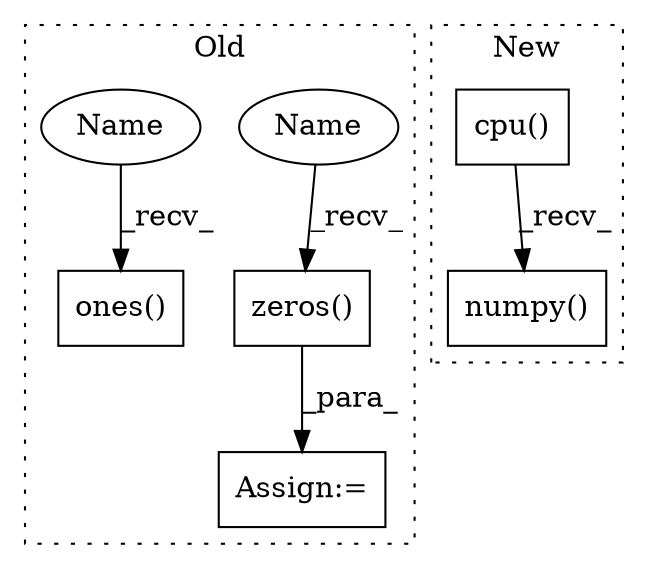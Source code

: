 digraph G {
subgraph cluster0 {
1 [label="ones()" a="75" s="2258,2287" l="11,1" shape="box"];
4 [label="zeros()" a="75" s="2177,2212" l="12,1" shape="box"];
5 [label="Assign:=" a="68" s="2174" l="3" shape="box"];
6 [label="Name" a="87" s="2177" l="5" shape="ellipse"];
7 [label="Name" a="87" s="2258" l="5" shape="ellipse"];
label = "Old";
style="dotted";
}
subgraph cluster1 {
2 [label="numpy()" a="75" s="2392" l="29" shape="box"];
3 [label="cpu()" a="75" s="2392" l="21" shape="box"];
label = "New";
style="dotted";
}
3 -> 2 [label="_recv_"];
4 -> 5 [label="_para_"];
6 -> 4 [label="_recv_"];
7 -> 1 [label="_recv_"];
}